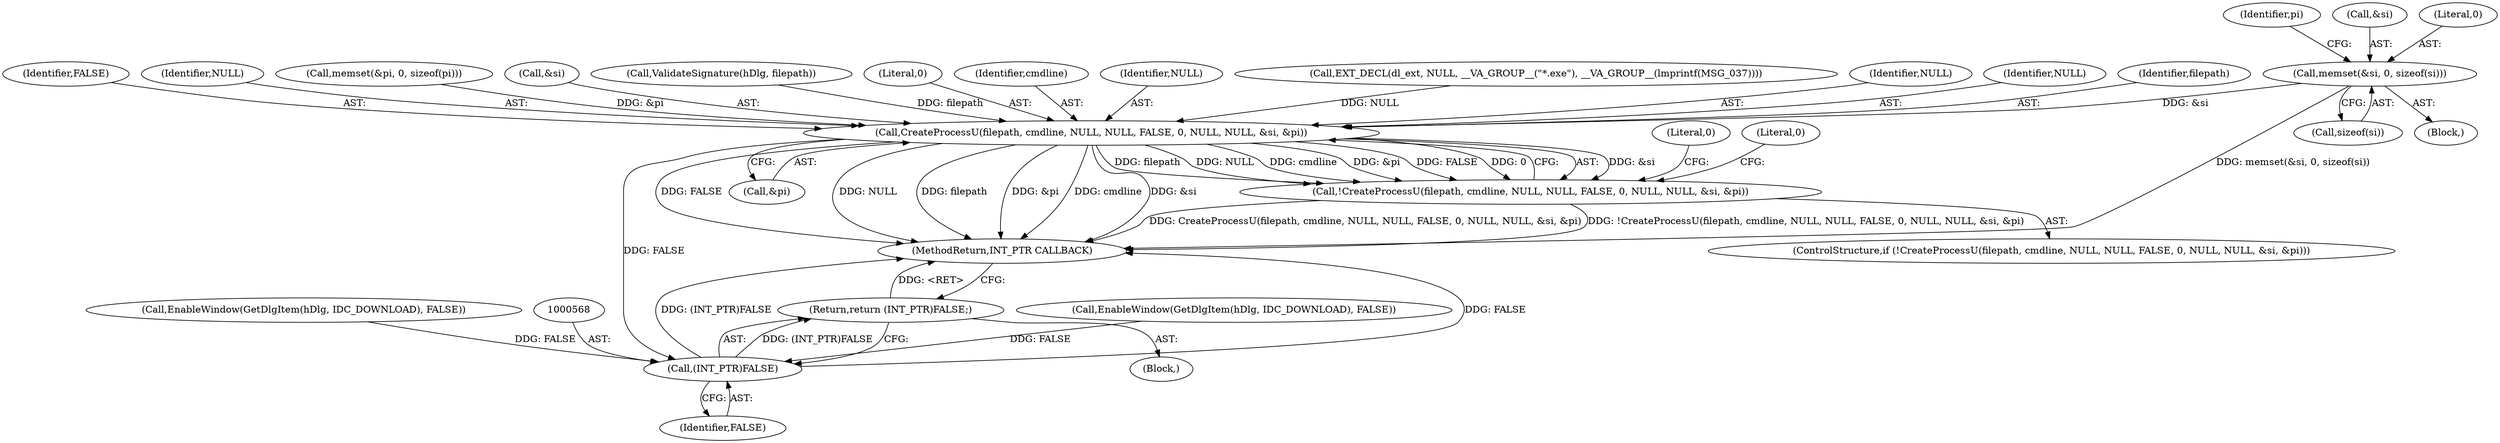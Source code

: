 digraph "0_rufus_c3c39f7f8a11f612c4ebf7affce25ec6928eb1cb_1@API" {
"1000371" [label="(Call,memset(&si, 0, sizeof(si)))"];
"1000391" [label="(Call,CreateProcessU(filepath, cmdline, NULL, NULL, FALSE, 0, NULL, NULL, &si, &pi))"];
"1000390" [label="(Call,!CreateProcessU(filepath, cmdline, NULL, NULL, FALSE, 0, NULL, NULL, &si, &pi))"];
"1000567" [label="(Call,(INT_PTR)FALSE)"];
"1000566" [label="(Return,return (INT_PTR)FALSE;)"];
"1000365" [label="(Call,EnableWindow(GetDlgItem(hDlg, IDC_DOWNLOAD), FALSE))"];
"1000130" [label="(Call,EXT_DECL(dl_ext, NULL, __VA_GROUP__(\"*.exe\"), __VA_GROUP__(lmprintf(MSG_037))))"];
"1000391" [label="(Call,CreateProcessU(filepath, cmdline, NULL, NULL, FALSE, 0, NULL, NULL, &si, &pi))"];
"1000395" [label="(Identifier,NULL)"];
"1000394" [label="(Identifier,NULL)"];
"1000392" [label="(Identifier,filepath)"];
"1000371" [label="(Call,memset(&si, 0, sizeof(si)))"];
"1000375" [label="(Call,sizeof(si))"];
"1000402" [label="(Call,&pi)"];
"1000569" [label="(Identifier,FALSE)"];
"1000570" [label="(MethodReturn,INT_PTR CALLBACK)"];
"1000256" [label="(Call,EnableWindow(GetDlgItem(hDlg, IDC_DOWNLOAD), FALSE))"];
"1000396" [label="(Identifier,FALSE)"];
"1000379" [label="(Identifier,pi)"];
"1000398" [label="(Identifier,NULL)"];
"1000389" [label="(ControlStructure,if (!CreateProcessU(filepath, cmdline, NULL, NULL, FALSE, 0, NULL, NULL, &si, &pi)))"];
"1000390" [label="(Call,!CreateProcessU(filepath, cmdline, NULL, NULL, FALSE, 0, NULL, NULL, &si, &pi))"];
"1000406" [label="(Literal,0)"];
"1000112" [label="(Block,)"];
"1000377" [label="(Call,memset(&pi, 0, sizeof(pi)))"];
"1000400" [label="(Call,&si)"];
"1000566" [label="(Return,return (INT_PTR)FALSE;)"];
"1000339" [label="(Block,)"];
"1000358" [label="(Call,ValidateSignature(hDlg, filepath))"];
"1000372" [label="(Call,&si)"];
"1000414" [label="(Literal,0)"];
"1000397" [label="(Literal,0)"];
"1000393" [label="(Identifier,cmdline)"];
"1000567" [label="(Call,(INT_PTR)FALSE)"];
"1000399" [label="(Identifier,NULL)"];
"1000374" [label="(Literal,0)"];
"1000371" -> "1000339"  [label="AST: "];
"1000371" -> "1000375"  [label="CFG: "];
"1000372" -> "1000371"  [label="AST: "];
"1000374" -> "1000371"  [label="AST: "];
"1000375" -> "1000371"  [label="AST: "];
"1000379" -> "1000371"  [label="CFG: "];
"1000371" -> "1000570"  [label="DDG: memset(&si, 0, sizeof(si))"];
"1000371" -> "1000391"  [label="DDG: &si"];
"1000391" -> "1000390"  [label="AST: "];
"1000391" -> "1000402"  [label="CFG: "];
"1000392" -> "1000391"  [label="AST: "];
"1000393" -> "1000391"  [label="AST: "];
"1000394" -> "1000391"  [label="AST: "];
"1000395" -> "1000391"  [label="AST: "];
"1000396" -> "1000391"  [label="AST: "];
"1000397" -> "1000391"  [label="AST: "];
"1000398" -> "1000391"  [label="AST: "];
"1000399" -> "1000391"  [label="AST: "];
"1000400" -> "1000391"  [label="AST: "];
"1000402" -> "1000391"  [label="AST: "];
"1000390" -> "1000391"  [label="CFG: "];
"1000391" -> "1000570"  [label="DDG: FALSE"];
"1000391" -> "1000570"  [label="DDG: NULL"];
"1000391" -> "1000570"  [label="DDG: filepath"];
"1000391" -> "1000570"  [label="DDG: &pi"];
"1000391" -> "1000570"  [label="DDG: cmdline"];
"1000391" -> "1000570"  [label="DDG: &si"];
"1000391" -> "1000390"  [label="DDG: &si"];
"1000391" -> "1000390"  [label="DDG: filepath"];
"1000391" -> "1000390"  [label="DDG: NULL"];
"1000391" -> "1000390"  [label="DDG: cmdline"];
"1000391" -> "1000390"  [label="DDG: &pi"];
"1000391" -> "1000390"  [label="DDG: FALSE"];
"1000391" -> "1000390"  [label="DDG: 0"];
"1000358" -> "1000391"  [label="DDG: filepath"];
"1000130" -> "1000391"  [label="DDG: NULL"];
"1000377" -> "1000391"  [label="DDG: &pi"];
"1000391" -> "1000567"  [label="DDG: FALSE"];
"1000390" -> "1000389"  [label="AST: "];
"1000406" -> "1000390"  [label="CFG: "];
"1000414" -> "1000390"  [label="CFG: "];
"1000390" -> "1000570"  [label="DDG: !CreateProcessU(filepath, cmdline, NULL, NULL, FALSE, 0, NULL, NULL, &si, &pi)"];
"1000390" -> "1000570"  [label="DDG: CreateProcessU(filepath, cmdline, NULL, NULL, FALSE, 0, NULL, NULL, &si, &pi)"];
"1000567" -> "1000566"  [label="AST: "];
"1000567" -> "1000569"  [label="CFG: "];
"1000568" -> "1000567"  [label="AST: "];
"1000569" -> "1000567"  [label="AST: "];
"1000566" -> "1000567"  [label="CFG: "];
"1000567" -> "1000570"  [label="DDG: FALSE"];
"1000567" -> "1000570"  [label="DDG: (INT_PTR)FALSE"];
"1000567" -> "1000566"  [label="DDG: (INT_PTR)FALSE"];
"1000256" -> "1000567"  [label="DDG: FALSE"];
"1000365" -> "1000567"  [label="DDG: FALSE"];
"1000566" -> "1000112"  [label="AST: "];
"1000570" -> "1000566"  [label="CFG: "];
"1000566" -> "1000570"  [label="DDG: <RET>"];
}
